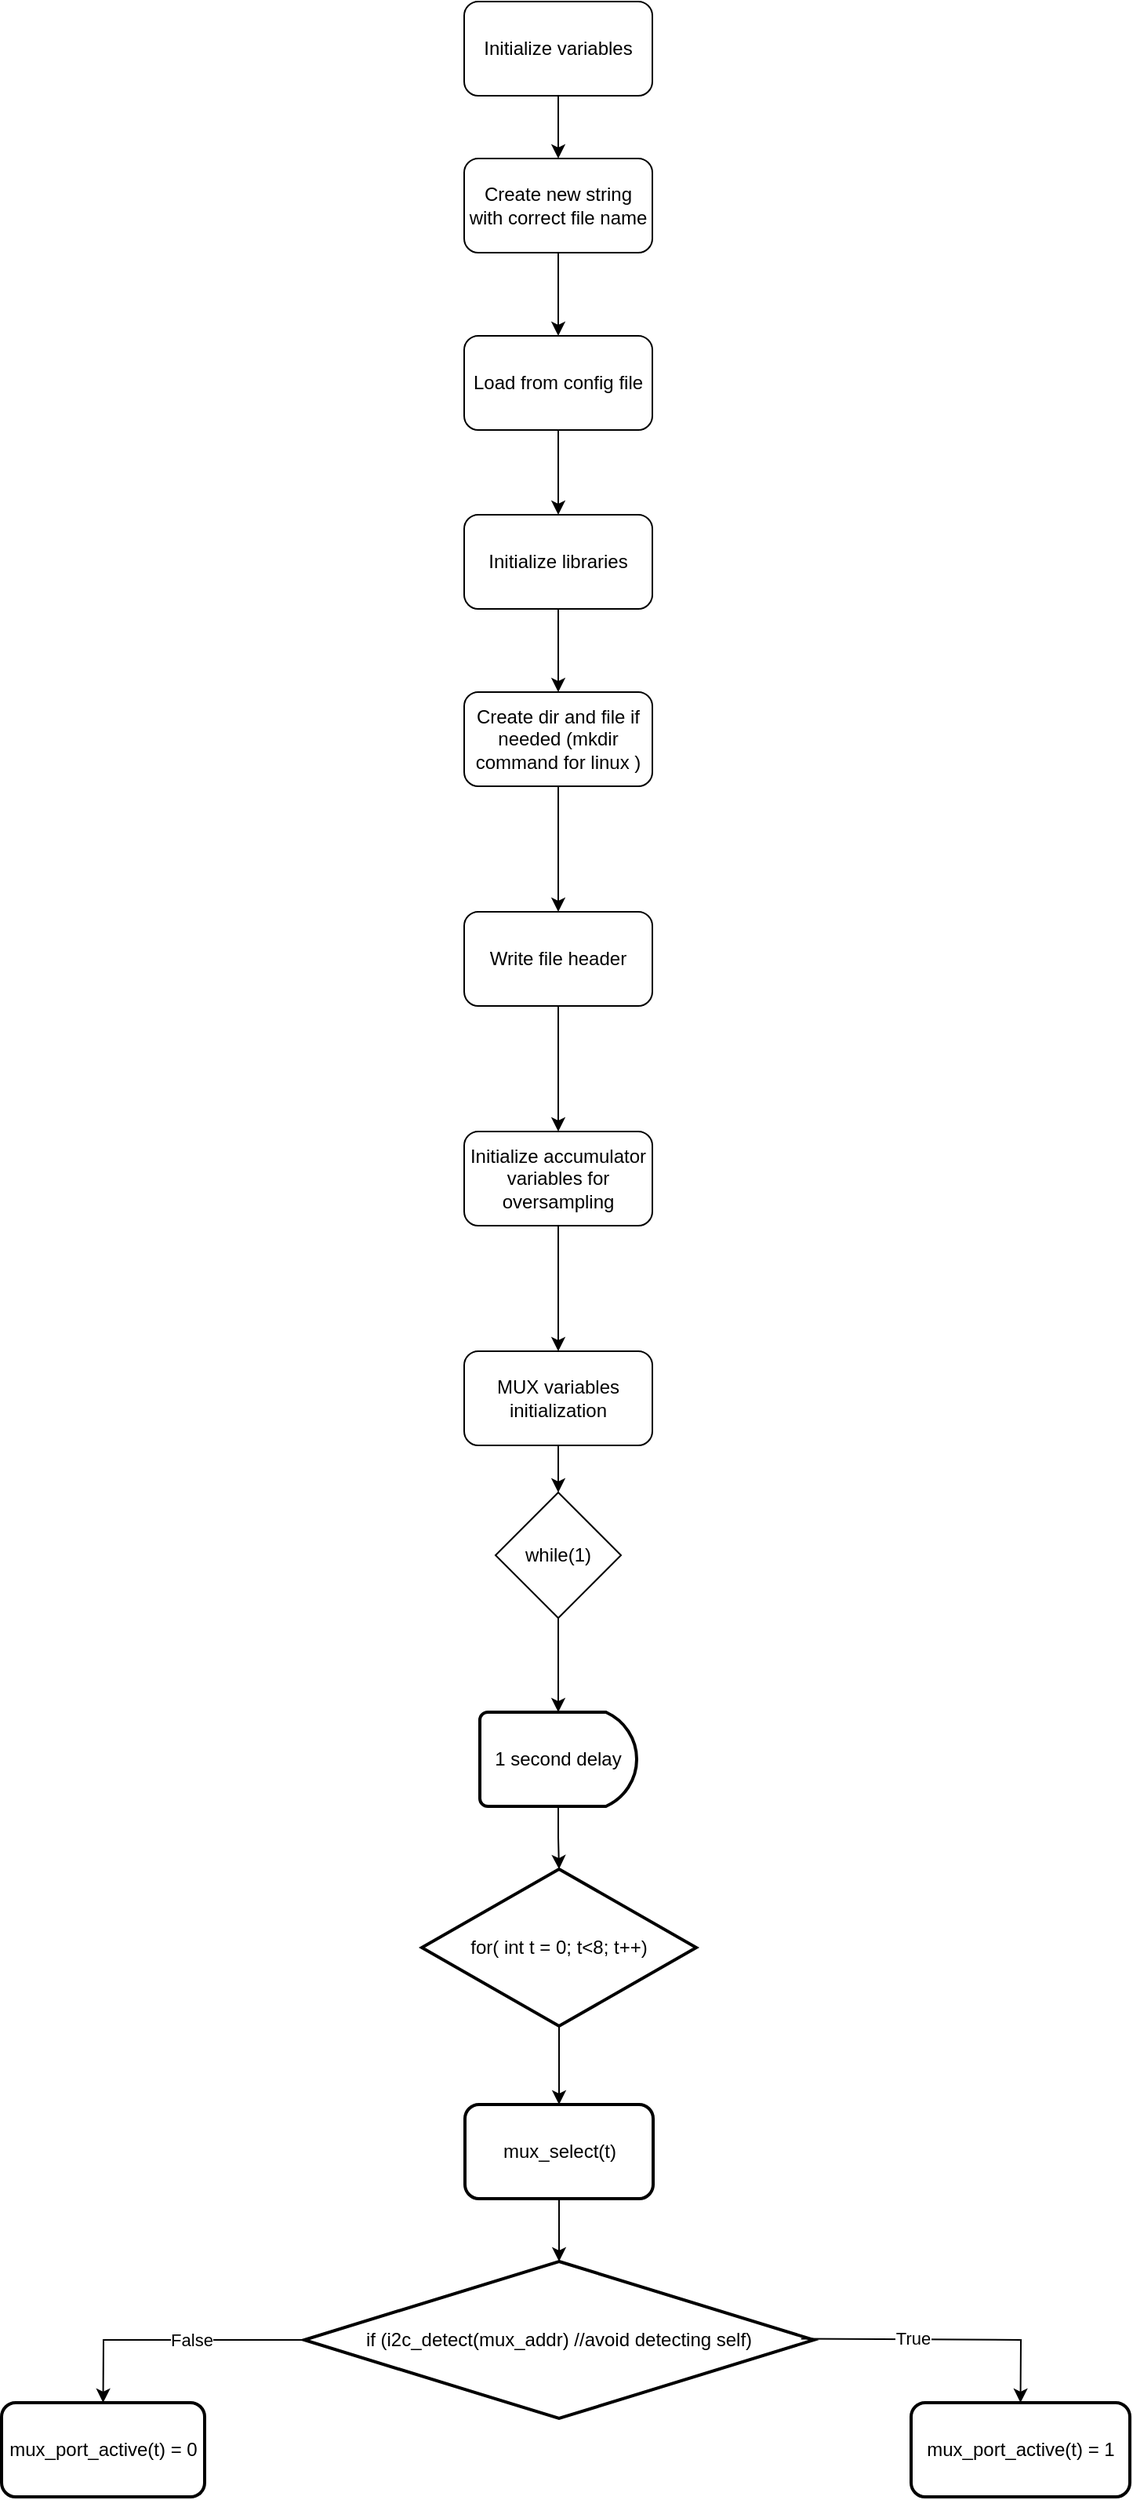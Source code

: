<mxfile version="27.1.1">
  <diagram name="Page-1" id="YB2o6NzO3vtJS4kuGiuA">
    <mxGraphModel dx="1178" dy="687" grid="1" gridSize="10" guides="1" tooltips="1" connect="1" arrows="1" fold="1" page="1" pageScale="1" pageWidth="850" pageHeight="1100" math="0" shadow="0">
      <root>
        <mxCell id="0" />
        <mxCell id="1" parent="0" />
        <mxCell id="2y0TzfCGouxSfXAyg1dd-4" value="" style="edgeStyle=orthogonalEdgeStyle;rounded=0;orthogonalLoop=1;jettySize=auto;html=1;" edge="1" parent="1" source="2y0TzfCGouxSfXAyg1dd-1" target="2y0TzfCGouxSfXAyg1dd-2">
          <mxGeometry relative="1" as="geometry" />
        </mxCell>
        <mxCell id="2y0TzfCGouxSfXAyg1dd-1" value="Initialize variables" style="rounded=1;whiteSpace=wrap;html=1;" vertex="1" parent="1">
          <mxGeometry x="365" y="20" width="120" height="60" as="geometry" />
        </mxCell>
        <mxCell id="2y0TzfCGouxSfXAyg1dd-6" value="" style="edgeStyle=orthogonalEdgeStyle;rounded=0;orthogonalLoop=1;jettySize=auto;html=1;" edge="1" parent="1" source="2y0TzfCGouxSfXAyg1dd-2" target="2y0TzfCGouxSfXAyg1dd-5">
          <mxGeometry relative="1" as="geometry" />
        </mxCell>
        <mxCell id="2y0TzfCGouxSfXAyg1dd-2" value="Create new string with correct file name" style="rounded=1;whiteSpace=wrap;html=1;" vertex="1" parent="1">
          <mxGeometry x="365" y="120" width="120" height="60" as="geometry" />
        </mxCell>
        <mxCell id="2y0TzfCGouxSfXAyg1dd-8" value="" style="edgeStyle=orthogonalEdgeStyle;rounded=0;orthogonalLoop=1;jettySize=auto;html=1;" edge="1" parent="1" source="2y0TzfCGouxSfXAyg1dd-5" target="2y0TzfCGouxSfXAyg1dd-7">
          <mxGeometry relative="1" as="geometry" />
        </mxCell>
        <mxCell id="2y0TzfCGouxSfXAyg1dd-5" value="Load from config file" style="rounded=1;whiteSpace=wrap;html=1;" vertex="1" parent="1">
          <mxGeometry x="365" y="233" width="120" height="60" as="geometry" />
        </mxCell>
        <mxCell id="2y0TzfCGouxSfXAyg1dd-10" value="" style="edgeStyle=orthogonalEdgeStyle;rounded=0;orthogonalLoop=1;jettySize=auto;html=1;" edge="1" parent="1" source="2y0TzfCGouxSfXAyg1dd-7" target="2y0TzfCGouxSfXAyg1dd-9">
          <mxGeometry relative="1" as="geometry" />
        </mxCell>
        <mxCell id="2y0TzfCGouxSfXAyg1dd-7" value="Initialize libraries" style="rounded=1;whiteSpace=wrap;html=1;" vertex="1" parent="1">
          <mxGeometry x="365" y="347" width="120" height="60" as="geometry" />
        </mxCell>
        <mxCell id="2y0TzfCGouxSfXAyg1dd-12" value="" style="edgeStyle=orthogonalEdgeStyle;rounded=0;orthogonalLoop=1;jettySize=auto;html=1;" edge="1" parent="1" source="2y0TzfCGouxSfXAyg1dd-9" target="2y0TzfCGouxSfXAyg1dd-11">
          <mxGeometry relative="1" as="geometry" />
        </mxCell>
        <mxCell id="2y0TzfCGouxSfXAyg1dd-9" value="Create dir and file if needed (mkdir command for linux )" style="rounded=1;whiteSpace=wrap;html=1;" vertex="1" parent="1">
          <mxGeometry x="365" y="460" width="120" height="60" as="geometry" />
        </mxCell>
        <mxCell id="2y0TzfCGouxSfXAyg1dd-14" value="" style="edgeStyle=orthogonalEdgeStyle;rounded=0;orthogonalLoop=1;jettySize=auto;html=1;" edge="1" parent="1" source="2y0TzfCGouxSfXAyg1dd-11" target="2y0TzfCGouxSfXAyg1dd-13">
          <mxGeometry relative="1" as="geometry" />
        </mxCell>
        <mxCell id="2y0TzfCGouxSfXAyg1dd-11" value="Write file header" style="rounded=1;whiteSpace=wrap;html=1;" vertex="1" parent="1">
          <mxGeometry x="365" y="600" width="120" height="60" as="geometry" />
        </mxCell>
        <mxCell id="2y0TzfCGouxSfXAyg1dd-16" value="" style="edgeStyle=orthogonalEdgeStyle;rounded=0;orthogonalLoop=1;jettySize=auto;html=1;" edge="1" parent="1" source="2y0TzfCGouxSfXAyg1dd-13" target="2y0TzfCGouxSfXAyg1dd-15">
          <mxGeometry relative="1" as="geometry" />
        </mxCell>
        <mxCell id="2y0TzfCGouxSfXAyg1dd-13" value="Initialize accumulator variables for oversampling" style="rounded=1;whiteSpace=wrap;html=1;" vertex="1" parent="1">
          <mxGeometry x="365" y="740" width="120" height="60" as="geometry" />
        </mxCell>
        <mxCell id="2y0TzfCGouxSfXAyg1dd-18" value="" style="edgeStyle=orthogonalEdgeStyle;rounded=0;orthogonalLoop=1;jettySize=auto;html=1;" edge="1" parent="1" source="2y0TzfCGouxSfXAyg1dd-15" target="2y0TzfCGouxSfXAyg1dd-17">
          <mxGeometry relative="1" as="geometry" />
        </mxCell>
        <mxCell id="2y0TzfCGouxSfXAyg1dd-15" value="MUX variables initialization" style="rounded=1;whiteSpace=wrap;html=1;" vertex="1" parent="1">
          <mxGeometry x="365" y="880" width="120" height="60" as="geometry" />
        </mxCell>
        <mxCell id="2y0TzfCGouxSfXAyg1dd-26" value="" style="edgeStyle=orthogonalEdgeStyle;rounded=0;orthogonalLoop=1;jettySize=auto;html=1;" edge="1" parent="1" source="2y0TzfCGouxSfXAyg1dd-17" target="2y0TzfCGouxSfXAyg1dd-24">
          <mxGeometry relative="1" as="geometry" />
        </mxCell>
        <mxCell id="2y0TzfCGouxSfXAyg1dd-17" value="while(1)" style="rhombus;whiteSpace=wrap;html=1;" vertex="1" parent="1">
          <mxGeometry x="385" y="970" width="80" height="80" as="geometry" />
        </mxCell>
        <mxCell id="2y0TzfCGouxSfXAyg1dd-28" value="" style="edgeStyle=orthogonalEdgeStyle;rounded=0;orthogonalLoop=1;jettySize=auto;html=1;" edge="1" parent="1" source="2y0TzfCGouxSfXAyg1dd-24" target="2y0TzfCGouxSfXAyg1dd-27">
          <mxGeometry relative="1" as="geometry" />
        </mxCell>
        <mxCell id="2y0TzfCGouxSfXAyg1dd-24" value="1 second delay" style="strokeWidth=2;html=1;shape=mxgraph.flowchart.delay;whiteSpace=wrap;" vertex="1" parent="1">
          <mxGeometry x="375" y="1110" width="100" height="60" as="geometry" />
        </mxCell>
        <mxCell id="2y0TzfCGouxSfXAyg1dd-30" value="" style="edgeStyle=orthogonalEdgeStyle;rounded=0;orthogonalLoop=1;jettySize=auto;html=1;" edge="1" parent="1" source="2y0TzfCGouxSfXAyg1dd-27" target="2y0TzfCGouxSfXAyg1dd-29">
          <mxGeometry relative="1" as="geometry" />
        </mxCell>
        <mxCell id="2y0TzfCGouxSfXAyg1dd-27" value="for( int t = 0; t&amp;lt;8; t++)" style="strokeWidth=2;html=1;shape=mxgraph.flowchart.decision;whiteSpace=wrap;" vertex="1" parent="1">
          <mxGeometry x="338" y="1210" width="175" height="100" as="geometry" />
        </mxCell>
        <mxCell id="2y0TzfCGouxSfXAyg1dd-44" value="" style="edgeStyle=orthogonalEdgeStyle;rounded=0;orthogonalLoop=1;jettySize=auto;html=1;" edge="1" parent="1" source="2y0TzfCGouxSfXAyg1dd-29" target="2y0TzfCGouxSfXAyg1dd-42">
          <mxGeometry relative="1" as="geometry" />
        </mxCell>
        <mxCell id="2y0TzfCGouxSfXAyg1dd-29" value="mux_select(t)" style="rounded=1;whiteSpace=wrap;html=1;strokeWidth=2;" vertex="1" parent="1">
          <mxGeometry x="365.5" y="1360" width="120" height="60" as="geometry" />
        </mxCell>
        <mxCell id="2y0TzfCGouxSfXAyg1dd-42" value="if (i2c_detect(mux_addr) //avoid detecting self)" style="strokeWidth=2;html=1;shape=mxgraph.flowchart.decision;whiteSpace=wrap;" vertex="1" parent="1">
          <mxGeometry x="263" y="1460" width="325" height="100" as="geometry" />
        </mxCell>
        <mxCell id="2y0TzfCGouxSfXAyg1dd-45" value="mux_port_active(t) = 1" style="rounded=1;whiteSpace=wrap;html=1;strokeWidth=2;" vertex="1" parent="1">
          <mxGeometry x="650" y="1550" width="139.5" height="60" as="geometry" />
        </mxCell>
        <mxCell id="2y0TzfCGouxSfXAyg1dd-48" value="mux_port_active(t) = 0" style="rounded=1;whiteSpace=wrap;html=1;strokeWidth=2;" vertex="1" parent="1">
          <mxGeometry x="70" y="1550" width="129.5" height="60" as="geometry" />
        </mxCell>
        <mxCell id="2y0TzfCGouxSfXAyg1dd-52" value="" style="endArrow=classic;html=1;rounded=0;exitX=0;exitY=0.5;exitDx=0;exitDy=0;exitPerimeter=0;entryX=0.5;entryY=0;entryDx=0;entryDy=0;" edge="1" parent="1" source="2y0TzfCGouxSfXAyg1dd-42" target="2y0TzfCGouxSfXAyg1dd-48">
          <mxGeometry width="50" height="50" relative="1" as="geometry">
            <mxPoint x="140" y="1490" as="sourcePoint" />
            <mxPoint x="190" y="1440" as="targetPoint" />
            <Array as="points">
              <mxPoint x="135" y="1510" />
            </Array>
          </mxGeometry>
        </mxCell>
        <mxCell id="2y0TzfCGouxSfXAyg1dd-55" value="False" style="edgeLabel;html=1;align=center;verticalAlign=middle;resizable=0;points=[];" vertex="1" connectable="0" parent="2y0TzfCGouxSfXAyg1dd-52">
          <mxGeometry x="-0.134" relative="1" as="geometry">
            <mxPoint as="offset" />
          </mxGeometry>
        </mxCell>
        <mxCell id="2y0TzfCGouxSfXAyg1dd-53" value="" style="endArrow=classic;html=1;rounded=0;exitX=0.975;exitY=0.492;exitDx=0;exitDy=0;exitPerimeter=0;entryX=0.5;entryY=0;entryDx=0;entryDy=0;" edge="1" parent="1" source="2y0TzfCGouxSfXAyg1dd-42" target="2y0TzfCGouxSfXAyg1dd-45">
          <mxGeometry width="50" height="50" relative="1" as="geometry">
            <mxPoint x="748" y="1510" as="sourcePoint" />
            <mxPoint x="620" y="1550" as="targetPoint" />
            <Array as="points">
              <mxPoint x="720" y="1510" />
            </Array>
          </mxGeometry>
        </mxCell>
        <mxCell id="2y0TzfCGouxSfXAyg1dd-54" value="True" style="edgeLabel;html=1;align=center;verticalAlign=middle;resizable=0;points=[];" vertex="1" connectable="0" parent="2y0TzfCGouxSfXAyg1dd-53">
          <mxGeometry x="-0.219" y="1" relative="1" as="geometry">
            <mxPoint as="offset" />
          </mxGeometry>
        </mxCell>
      </root>
    </mxGraphModel>
  </diagram>
</mxfile>
